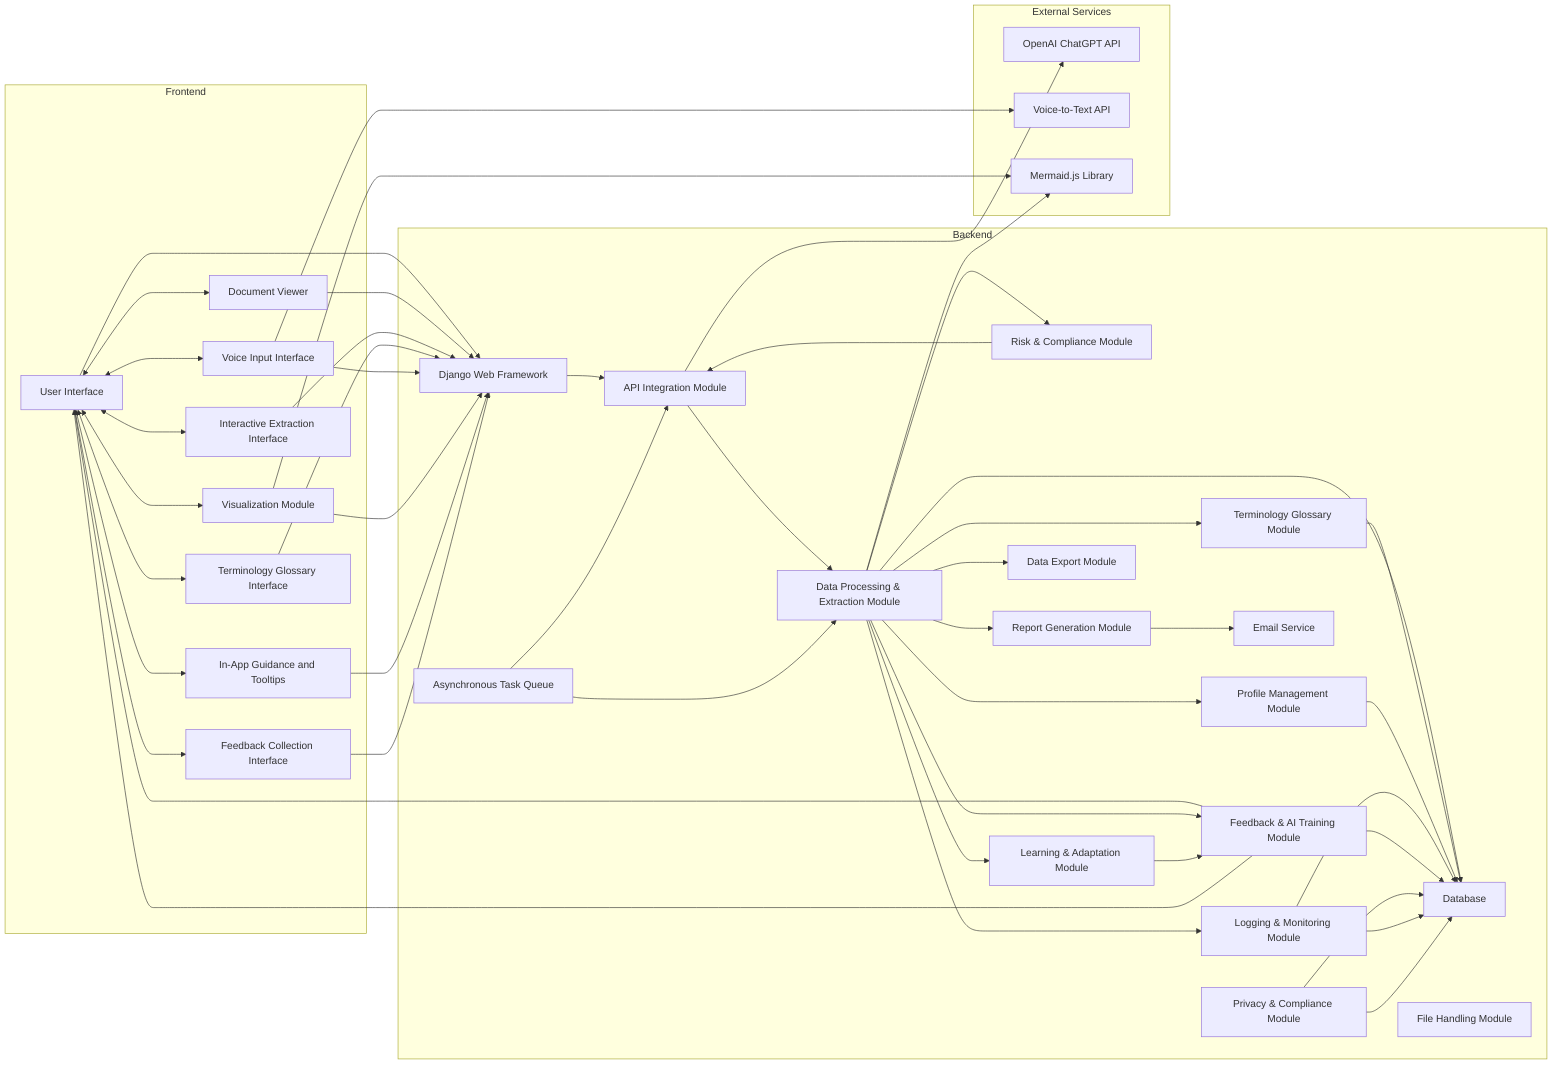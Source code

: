 graph LR
    subgraph Frontend
        A1[User Interface]
        A2[Document Viewer]
        A3[Interactive Extraction Interface]
        A4[Terminology Glossary Interface]
        A5[Voice Input Interface]
        A6[Visualization Module]
        A7[In-App Guidance and Tooltips]
        A8[Feedback Collection Interface]
    end

    subgraph Backend
        B1[Django Web Framework]
        B2[API Integration Module]
        B3[Data Processing & Extraction Module]
        B4[Risk & Compliance Module]
        B5[Learning & Adaptation Module]
        B6[Terminology Glossary Module]
        B7[Profile Management Module]
        B8[Asynchronous Task Queue]
        B9[Database]
        B10[File Handling Module]
        B11[Report Generation Module]
        B12[Data Export Module]
        B13[Email Service]
        B14[Logging & Monitoring Module]
        B15[Feedback & AI Training Module]
        B16[Privacy & Compliance Module]
    end

    subgraph External Services
        C1[OpenAI ChatGPT API]
        C2[Voice-to-Text API]
        C3[Mermaid.js Library]
    end

    %% Frontend Interactions
    A1 <---> A2
    A1 <---> A3
    A1 <---> A4
    A1 <---> A5
    A1 <---> A6
    A1 <---> A7
    A1 <---> A8
    A1 <--- B15

    %% Frontend to Backend
    A1 --> B1
    A2 --> B1
    A3 --> B1
    A4 --> B1
    A5 --> B1
    A6 --> B1
    A7 --> B1
    A8 --> B1

    %% Backend Components Interaction
    B1 --> B2
    B2 --> C1
    B4 --> B2
    B2 --> B3
    B3 --> B4
    B3 --> B5
    B3 --> B6
    B3 --> B7
    B3 --> B9
    B3 --> B11
    B3 --> B12
    B3 --> B14
    B3 --> B15
    B5 --> B15
    B6 --> B9
    B7 --> B9
    B8 --> B2
    B8 --> B3
    B11 --> B13
    B14 --> B9
    B15 --> B9
    B15 --> A1  

    %% Feedback loop to User Interface
    B16 --> B9

    %% External Services
    A5 --> C2
    B3 --> C3
    A6 --> C3

    %% Logging and Compliance
    B14 --> B9
    B16 --> B9
